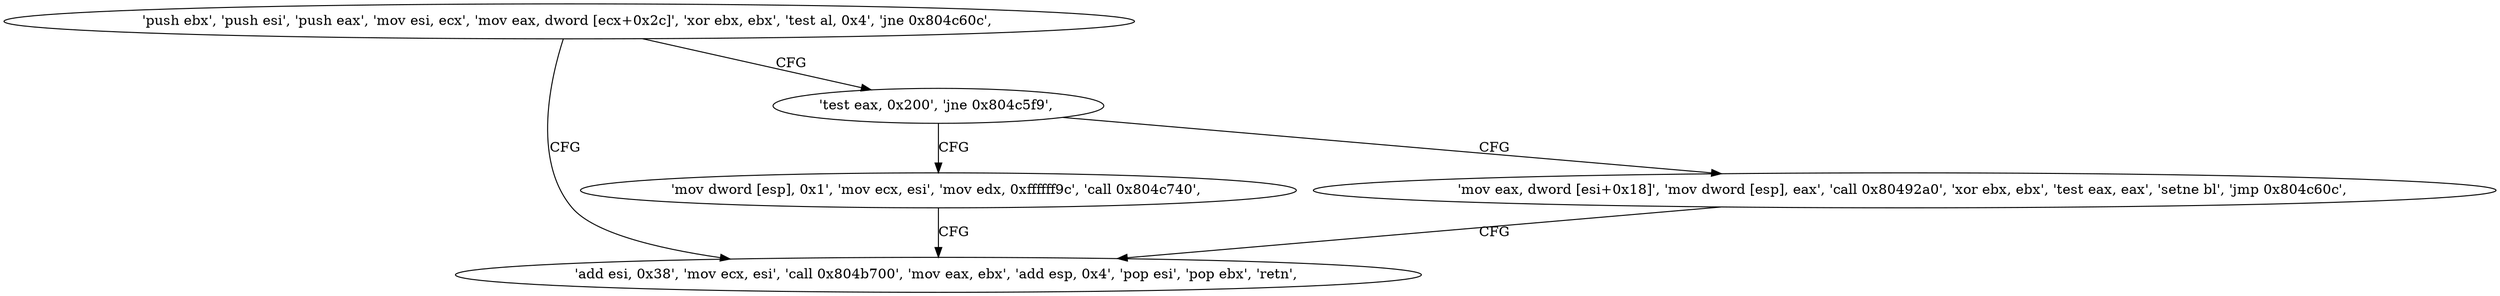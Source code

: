 digraph "func" {
"134530512" [label = "'push ebx', 'push esi', 'push eax', 'mov esi, ecx', 'mov eax, dword [ecx+0x2c]', 'xor ebx, ebx', 'test al, 0x4', 'jne 0x804c60c', " ]
"134530572" [label = "'add esi, 0x38', 'mov ecx, esi', 'call 0x804b700', 'mov eax, ebx', 'add esp, 0x4', 'pop esi', 'pop ebx', 'retn', " ]
"134530526" [label = "'test eax, 0x200', 'jne 0x804c5f9', " ]
"134530553" [label = "'mov dword [esp], 0x1', 'mov ecx, esi', 'mov edx, 0xffffff9c', 'call 0x804c740', " ]
"134530533" [label = "'mov eax, dword [esi+0x18]', 'mov dword [esp], eax', 'call 0x80492a0', 'xor ebx, ebx', 'test eax, eax', 'setne bl', 'jmp 0x804c60c', " ]
"134530512" -> "134530572" [ label = "CFG" ]
"134530512" -> "134530526" [ label = "CFG" ]
"134530526" -> "134530553" [ label = "CFG" ]
"134530526" -> "134530533" [ label = "CFG" ]
"134530553" -> "134530572" [ label = "CFG" ]
"134530533" -> "134530572" [ label = "CFG" ]
}
